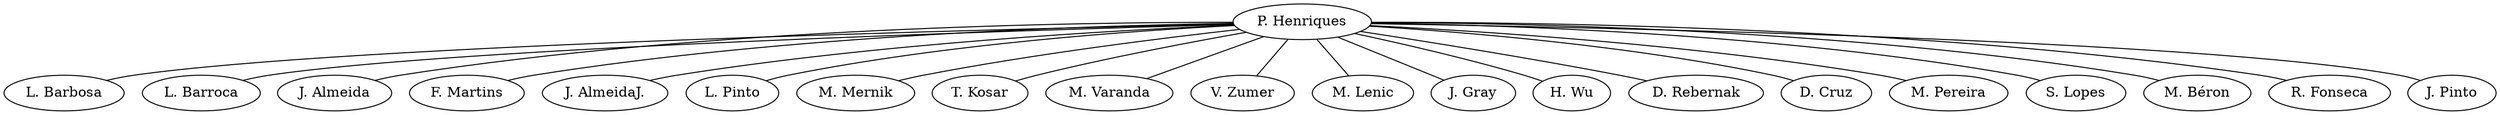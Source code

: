 strict graph authors {
	"P. Henriques" -- "L. Barbosa";
	"P. Henriques" -- "L. Barroca";
	"P. Henriques" -- "J. Almeida";
	"P. Henriques" -- "J. Almeida";
	"P. Henriques" -- "F. Martins";
	"P. Henriques" -- "J. AlmeidaJ.";
	"P. Henriques" -- "L. Pinto";
	"P. Henriques" -- "M. Mernik";
	"P. Henriques" -- "T. Kosar";
	"P. Henriques" -- "M. Varanda";
	"P. Henriques" -- "V. Zumer";
	"P. Henriques" -- "T. Kosar";
	"P. Henriques" -- "M. Mernik";
	"P. Henriques" -- "M. Varanda";
	"P. Henriques" -- "V. Zumer";
	"P. Henriques" -- "T. Kosar";
	"P. Henriques" -- "M. Mernik";
	"P. Henriques" -- "M. Varanda";
	"P. Henriques" -- "V. Zumer";
	"P. Henriques" -- "M. Varanda";
	"P. Henriques" -- "M. Varanda";
	"P. Henriques" -- "M. Mernik";
	"P. Henriques" -- "M. Lenic";
	"P. Henriques" -- "M. Varanda";
	"P. Henriques" -- "M. Varanda";
	"P. Henriques" -- "M. Mernik";
	"P. Henriques" -- "M. Lenic";
	"P. Henriques" -- "J. Gray";
	"P. Henriques" -- "H. Wu";
	"P. Henriques" -- "D. Rebernak";
	"P. Henriques" -- "M. Mernik";
	"P. Henriques" -- "M. Varanda";
	"P. Henriques" -- "D. Rebernak";
	"P. Henriques" -- "M. Mernik";
	"P. Henriques" -- "D. Cruz";
	"P. Henriques" -- "M. Varanda";
	"P. Henriques" -- "D. Rebernak";
	"P. Henriques" -- "M. Mernik";
	"P. Henriques" -- "M. Pereira";
	"P. Henriques" -- "D. Rebernak";
	"P. Henriques" -- "M. Mernik";
	"P. Henriques" -- "M. Pereira";
	"P. Henriques" -- "D. Cruz";
	"P. Henriques" -- "D. Cruz";
	"P. Henriques" -- "D. Cruz";
	"P. Henriques" -- "D. Cruz";
	"P. Henriques" -- "D. Cruz";
	"P. Henriques" -- "D. Cruz";
	"P. Henriques" -- "D. Cruz";
	"P. Henriques" -- "D. Cruz";
	"P. Henriques" -- "S. Lopes";
	"P. Henriques" -- "D. Cruz";
	"P. Henriques" -- "D. Cruz";
	"P. Henriques" -- "M. Pereira";
	"P. Henriques" -- "M. Béron";
	"P. Henriques" -- "R. Fonseca";
	"P. Henriques" -- "D. Cruz";
	"P. Henriques" -- "M. Pereira";
	"P. Henriques" -- "D. Cruz";
	"P. Henriques" -- "M. Pereira";
	"P. Henriques" -- "D. Cruz";
	"P. Henriques" -- "D. Cruz";
	"P. Henriques" -- "D. Cruz";
	"P. Henriques" -- "M. Pereira";
	"P. Henriques" -- "R. Fonseca";
	"P. Henriques" -- "D. Cruz";
	"P. Henriques" -- "M. Varanda";
	"P. Henriques" -- "D. Cruz";
	"P. Henriques" -- "J. Pinto";
}